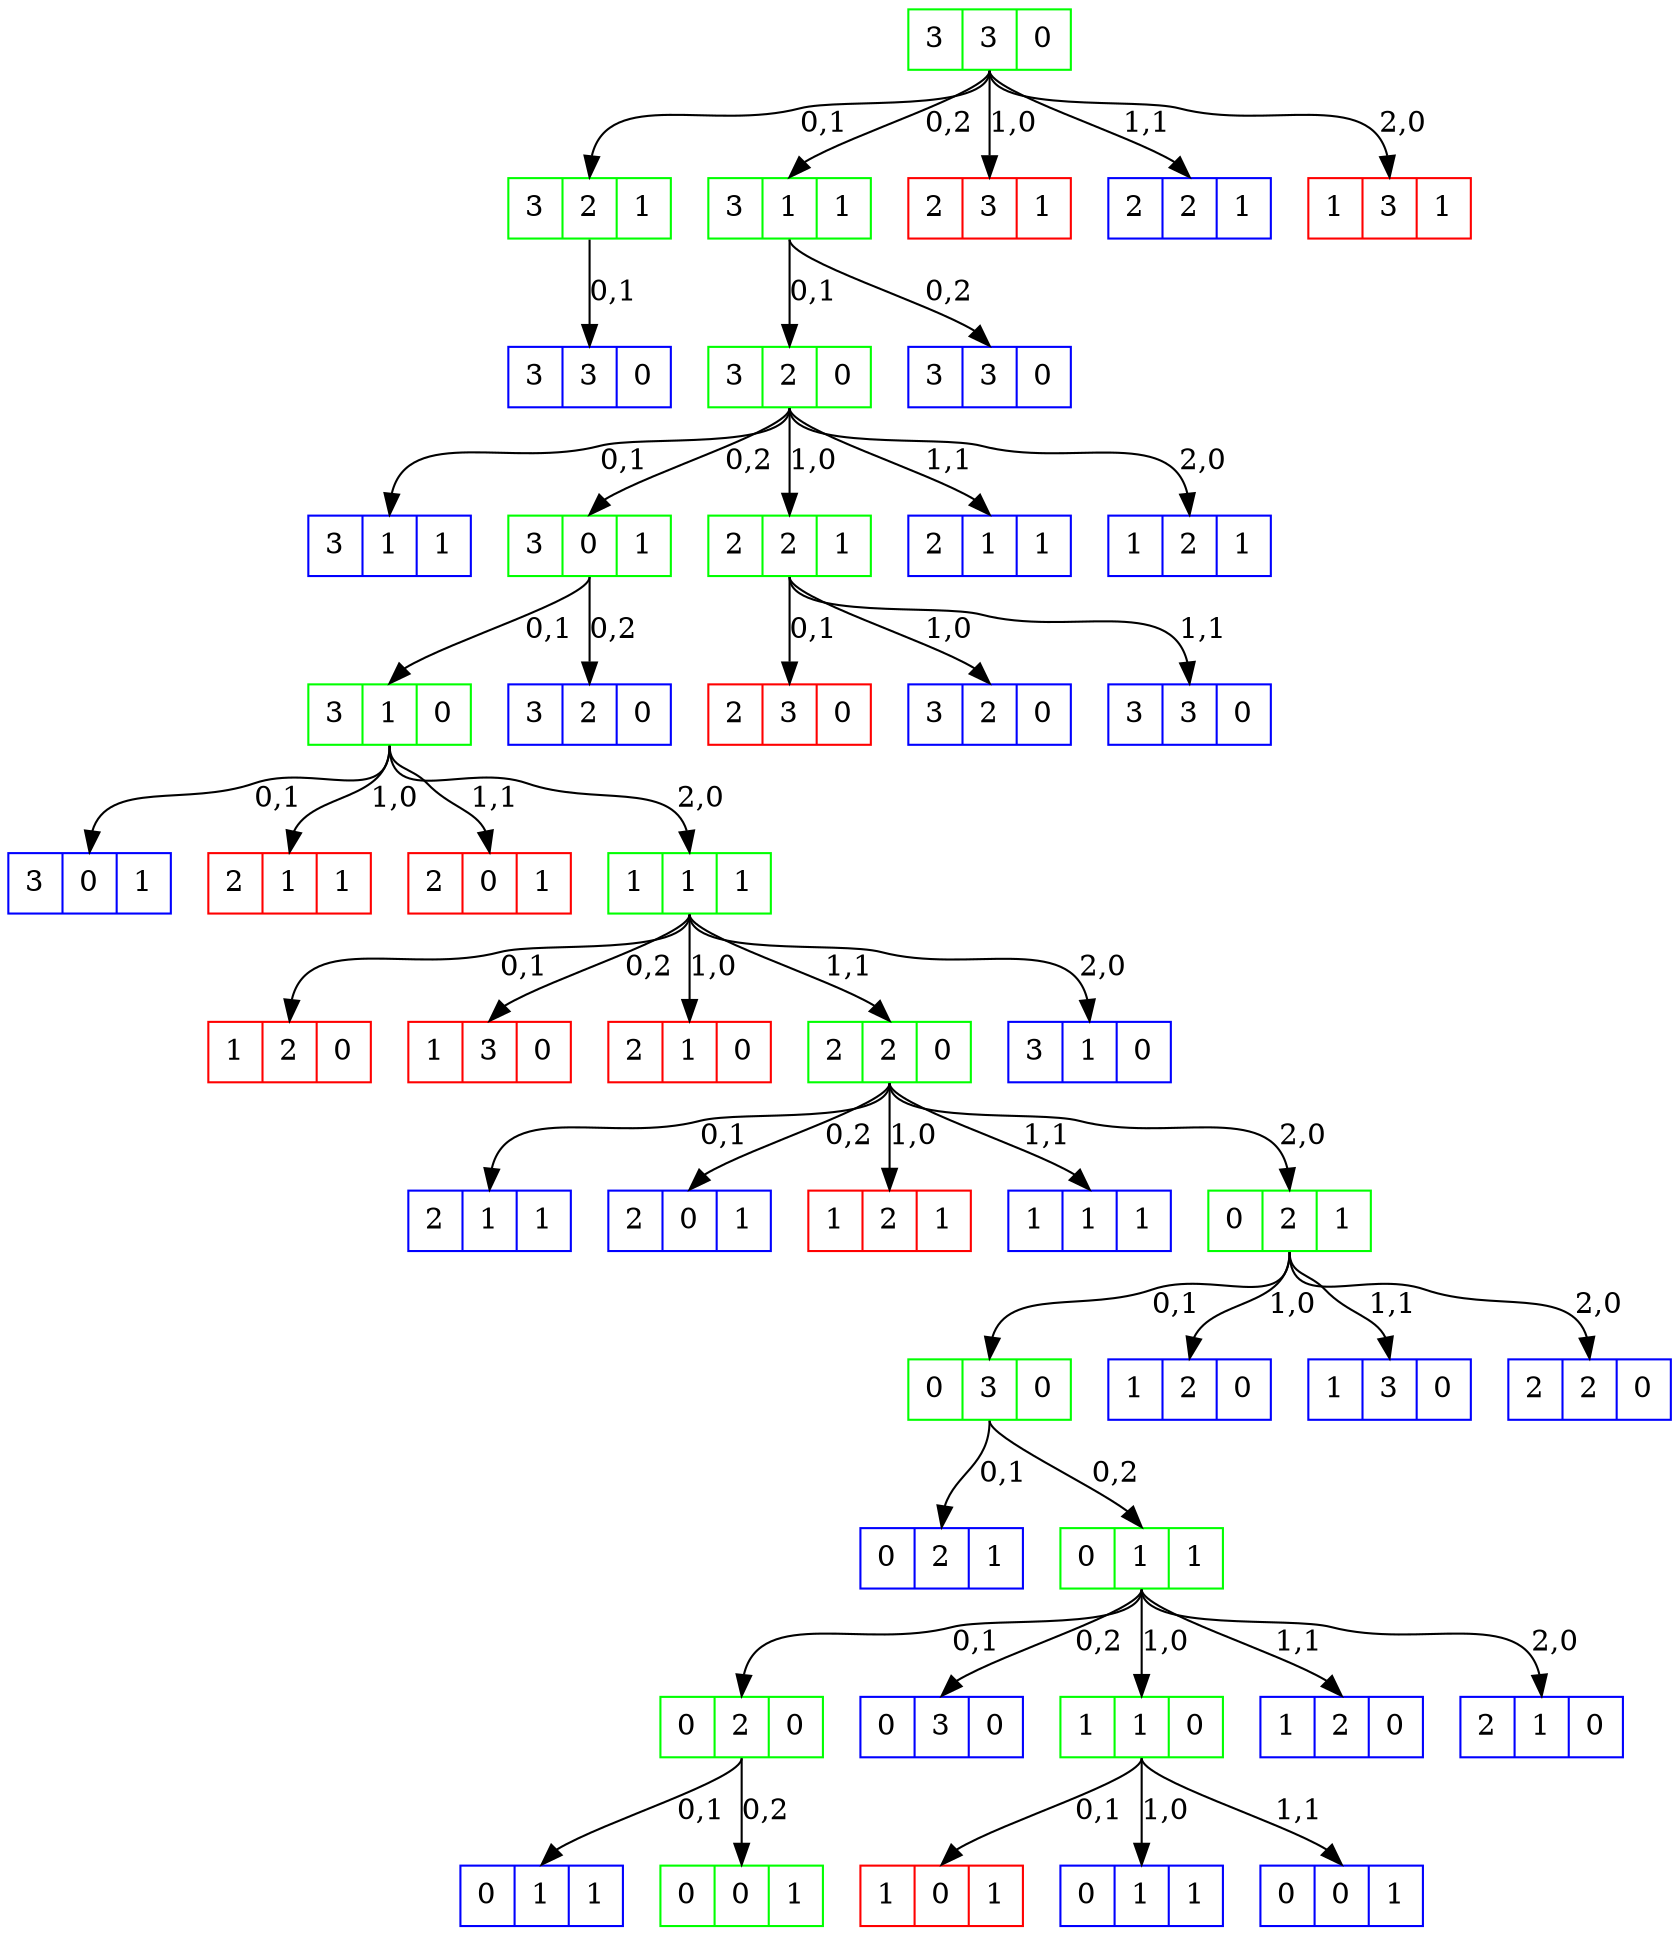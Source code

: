 digraph g {
	node [height=.4 shape=record]
	node1 [label="<f0> 3|<f1> 3|<f2> 0 " color=green]
	node2 [label="<f0> 3|<f1> 2|<f2> 1 " color=green]
	node3 [label="<f0> 3|<f1> 3|<f2> 0 " color=blue]
	node4 [label="<f0> 3|<f1> 1|<f2> 1 " color=green]
	node5 [label="<f0> 3|<f1> 2|<f2> 0 " color=green]
	node6 [label="<f0> 3|<f1> 1|<f2> 1 " color=blue]
	node7 [label="<f0> 3|<f1> 0|<f2> 1 " color=green]
	node8 [label="<f0> 3|<f1> 1|<f2> 0 " color=green]
	node9 [label="<f0> 3|<f1> 0|<f2> 1 " color=blue]
	node10 [label="<f0> 2|<f1> 1|<f2> 1 " color=red]
	node11 [label="<f0> 2|<f1> 0|<f2> 1 " color=red]
	node12 [label="<f0> 1|<f1> 1|<f2> 1 " color=green]
	node13 [label="<f0> 1|<f1> 2|<f2> 0 " color=red]
	node14 [label="<f0> 1|<f1> 3|<f2> 0 " color=red]
	node15 [label="<f0> 2|<f1> 1|<f2> 0 " color=red]
	node16 [label="<f0> 2|<f1> 2|<f2> 0 " color=green]
	node17 [label="<f0> 2|<f1> 1|<f2> 1 " color=blue]
	node18 [label="<f0> 2|<f1> 0|<f2> 1 " color=blue]
	node19 [label="<f0> 1|<f1> 2|<f2> 1 " color=red]
	node20 [label="<f0> 1|<f1> 1|<f2> 1 " color=blue]
	node21 [label="<f0> 0|<f1> 2|<f2> 1 " color=green]
	node22 [label="<f0> 0|<f1> 3|<f2> 0 " color=green]
	node23 [label="<f0> 0|<f1> 2|<f2> 1 " color=blue]
	node24 [label="<f0> 0|<f1> 1|<f2> 1 " color=green]
	node25 [label="<f0> 0|<f1> 2|<f2> 0 " color=green]
	node26 [label="<f0> 0|<f1> 1|<f2> 1 " color=blue]
	node27 [label="<f0> 0|<f1> 0|<f2> 1 " color=green]
	node28 [label="<f0> 0|<f1> 3|<f2> 0 " color=blue]
	node29 [label="<f0> 1|<f1> 1|<f2> 0 " color=green]
	node30 [label="<f0> 1|<f1> 0|<f2> 1 " color=red]
	node31 [label="<f0> 0|<f1> 1|<f2> 1 " color=blue]
	node32 [label="<f0> 0|<f1> 0|<f2> 1 " color=blue]
	node33 [label="<f0> 1|<f1> 2|<f2> 0 " color=blue]
	node34 [label="<f0> 2|<f1> 1|<f2> 0 " color=blue]
	node35 [label="<f0> 1|<f1> 2|<f2> 0 " color=blue]
	node36 [label="<f0> 1|<f1> 3|<f2> 0 " color=blue]
	node37 [label="<f0> 2|<f1> 2|<f2> 0 " color=blue]
	node38 [label="<f0> 3|<f1> 1|<f2> 0 " color=blue]
	node39 [label="<f0> 3|<f1> 2|<f2> 0 " color=blue]
	node40 [label="<f0> 2|<f1> 2|<f2> 1 " color=green]
	node41 [label="<f0> 2|<f1> 3|<f2> 0 " color=red]
	node42 [label="<f0> 3|<f1> 2|<f2> 0 " color=blue]
	node43 [label="<f0> 3|<f1> 3|<f2> 0 " color=blue]
	node44 [label="<f0> 2|<f1> 1|<f2> 1 " color=blue]
	node45 [label="<f0> 1|<f1> 2|<f2> 1 " color=blue]
	node46 [label="<f0> 3|<f1> 3|<f2> 0 " color=blue]
	node47 [label="<f0> 2|<f1> 3|<f2> 1 " color=red]
	node48 [label="<f0> 2|<f1> 2|<f2> 1 " color=blue]
	node49 [label="<f0> 1|<f1> 3|<f2> 1 " color=red]
	node1:f1 -> node2:f1 [label="0,1" len=1.00]
	node2:f1 -> node3:f1 [label="0,1" len=1.00]
	node1:f1 -> node4:f1 [label="0,2" len=1.00]
	node4:f1 -> node5:f1 [label="0,1" len=1.00]
	node5:f1 -> node6:f1 [label="0,1" len=1.00]
	node5:f1 -> node7:f1 [label="0,2" len=1.00]
	node7:f1 -> node8:f1 [label="0,1" len=1.00]
	node8:f1 -> node9:f1 [label="0,1" len=1.00]
	node8:f1 -> node10:f1 [label="1,0" len=1.00]
	node8:f1 -> node11:f1 [label="1,1" len=1.00]
	node8:f1 -> node12:f1 [label="2,0" len=1.00]
	node12:f1 -> node13:f1 [label="0,1" len=1.00]
	node12:f1 -> node14:f1 [label="0,2" len=1.00]
	node12:f1 -> node15:f1 [label="1,0" len=1.00]
	node12:f1 -> node16:f1 [label="1,1" len=1.00]
	node16:f1 -> node17:f1 [label="0,1" len=1.00]
	node16:f1 -> node18:f1 [label="0,2" len=1.00]
	node16:f1 -> node19:f1 [label="1,0" len=1.00]
	node16:f1 -> node20:f1 [label="1,1" len=1.00]
	node16:f1 -> node21:f1 [label="2,0" len=1.00]
	node21:f1 -> node22:f1 [label="0,1" len=1.00]
	node22:f1 -> node23:f1 [label="0,1" len=1.00]
	node22:f1 -> node24:f1 [label="0,2" len=1.00]
	node24:f1 -> node25:f1 [label="0,1" len=1.00]
	node25:f1 -> node26:f1 [label="0,1" len=1.00]
	node25:f1 -> node27:f1 [label="0,2" len=1.00]
	node24:f1 -> node28:f1 [label="0,2" len=1.00]
	node24:f1 -> node29:f1 [label="1,0" len=1.00]
	node29:f1 -> node30:f1 [label="0,1" len=1.00]
	node29:f1 -> node31:f1 [label="1,0" len=1.00]
	node29:f1 -> node32:f1 [label="1,1" len=1.00]
	node24:f1 -> node33:f1 [label="1,1" len=1.00]
	node24:f1 -> node34:f1 [label="2,0" len=1.00]
	node21:f1 -> node35:f1 [label="1,0" len=1.00]
	node21:f1 -> node36:f1 [label="1,1" len=1.00]
	node21:f1 -> node37:f1 [label="2,0" len=1.00]
	node12:f1 -> node38:f1 [label="2,0" len=1.00]
	node7:f1 -> node39:f1 [label="0,2" len=1.00]
	node5:f1 -> node40:f1 [label="1,0" len=1.00]
	node40:f1 -> node41:f1 [label="0,1" len=1.00]
	node40:f1 -> node42:f1 [label="1,0" len=1.00]
	node40:f1 -> node43:f1 [label="1,1" len=1.00]
	node5:f1 -> node44:f1 [label="1,1" len=1.00]
	node5:f1 -> node45:f1 [label="2,0" len=1.00]
	node4:f1 -> node46:f1 [label="0,2" len=1.00]
	node1:f1 -> node47:f1 [label="1,0" len=1.00]
	node1:f1 -> node48:f1 [label="1,1" len=1.00]
	node1:f1 -> node49:f1 [label="2,0" len=1.00]
}
